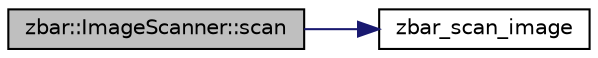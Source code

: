 digraph G
{
  edge [fontname="Helvetica",fontsize="10",labelfontname="Helvetica",labelfontsize="10"];
  node [fontname="Helvetica",fontsize="10",shape=record];
  rankdir=LR;
  Node1 [label="zbar::ImageScanner::scan",height=0.2,width=0.4,color="black", fillcolor="grey75", style="filled" fontcolor="black"];
  Node1 -> Node2 [color="midnightblue",fontsize="10",style="solid",fontname="Helvetica"];
  Node2 [label="zbar_scan_image",height=0.2,width=0.4,color="black", fillcolor="white", style="filled",URL="$zbar_8h.html#a018800e5739b5de9e241e26cfc85fdeb"];
}
